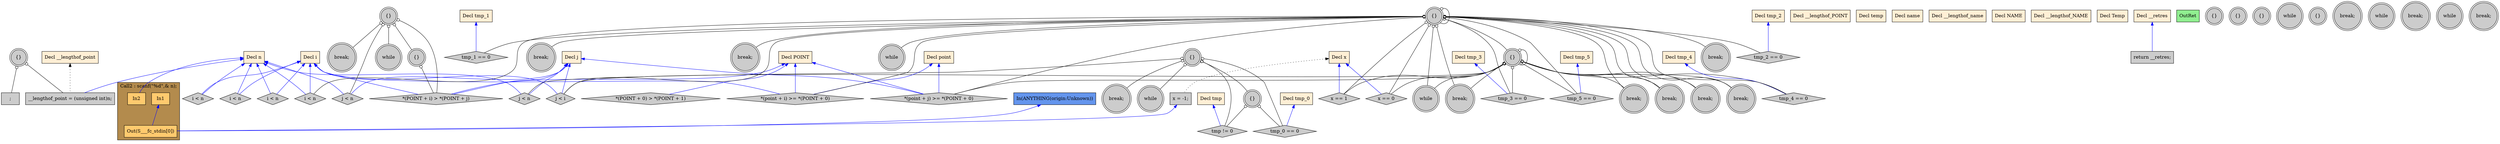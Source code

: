 digraph G {
  rankdir=TB;
  node [style="filled", ];
  64 [label="tmp_1 == 0", fillcolor="#CCCCCC", shape=diamond, ];
  65 [label="while", fillcolor="#CCCCCC", shape=doublecircle, ];
  66 [label="j < i", fillcolor="#CCCCCC", shape=diamond, ];
  2 [label="Decl n", fillcolor="#FFEFD5", shape=box, ];
  67 [label="break;", fillcolor="#CCCCCC", shape=doublecircle, ];
  3 [label="Decl i", fillcolor="#FFEFD5", shape=box, ];
  68 [label="{}", fillcolor="#CCCCCC", shape=doublecircle, ];
  4 [label="Decl j", fillcolor="#FFEFD5", shape=box, ];
  69 [label="tmp_3 == 0", fillcolor="#CCCCCC", shape=diamond, ];
  5 [label="Decl x", fillcolor="#FFEFD5", shape=box, ];
  70 [label="*(point + j) >= *(POINT + 0)", fillcolor="#CCCCCC",
      shape=diamond, ];
  6 [label="Decl point", fillcolor="#FFEFD5", shape=box, ];
  71 [label="tmp_5 == 0", fillcolor="#CCCCCC", shape=diamond, ];
  7 [label="Decl __lengthof_point", fillcolor="#FFEFD5", shape=box, ];
  72 [label="break;", fillcolor="#CCCCCC", shape=doublecircle, ];
  8 [label="Decl POINT", fillcolor="#FFEFD5", shape=box, ];
  73 [label="tmp_4 == 0", fillcolor="#CCCCCC", shape=diamond, ];
  9 [label="Decl __lengthof_POINT", fillcolor="#FFEFD5", shape=box, ];
  74 [label="break;", fillcolor="#CCCCCC", shape=doublecircle, ];
  10 [label="Decl temp", fillcolor="#FFEFD5", shape=box, ];
  75 [label="x == 1", fillcolor="#CCCCCC", shape=diamond, ];
  11 [label="Decl name", fillcolor="#FFEFD5", shape=box, ];
  76 [label="break;", fillcolor="#CCCCCC", shape=doublecircle, ];
  12 [label="Decl __lengthof_name", fillcolor="#FFEFD5", shape=box, ];
  77 [label="x == 0", fillcolor="#CCCCCC", shape=diamond, ];
  13 [label="Decl NAME", fillcolor="#FFEFD5", shape=box, ];
  78 [label="break;", fillcolor="#CCCCCC", shape=doublecircle, ];
  14 [label="Decl __lengthof_NAME", fillcolor="#FFEFD5", shape=box, ];
  79 [label="break;", fillcolor="#CCCCCC", shape=doublecircle, ];
  15 [label="Decl Temp", fillcolor="#FFEFD5", shape=box, ];
  80 [label="break;", fillcolor="#CCCCCC", shape=doublecircle, ];
  16 [label="Decl tmp", fillcolor="#FFEFD5", shape=box, ];
  81 [label="break;", fillcolor="#CCCCCC", shape=doublecircle, ];
  17 [label="Decl tmp_0", fillcolor="#FFEFD5", shape=box, ];
  82 [label="return __retres;", fillcolor="#CCCCCC", shape=box, ];
  18 [label="Decl tmp_1", fillcolor="#FFEFD5", shape=box, ];
  83 [label="OutRet", fillcolor="#90EE90", shape=box, ];
  19 [label="Decl tmp_2", fillcolor="#FFEFD5", shape=box, ];
  84 [label="In(ANYTHING(origin:Unknown))", fillcolor="#6495ED", shape=box, ];
  20 [label="Decl tmp_3", fillcolor="#FFEFD5", shape=box, ];
  21 [label="Decl tmp_4", fillcolor="#FFEFD5", shape=box, ];
  22 [label="Decl tmp_5", fillcolor="#FFEFD5", shape=box, ];
  23 [label="Decl __retres", fillcolor="#FFEFD5", shape=box, ];
  24 [label="x = -1;", fillcolor="#CCCCCC", shape=box, ];
  26 [label="In1", fillcolor="#FFCA6E", shape=box, ];
  27 [label="In2", fillcolor="#FFCA6E", shape=box, ];
  28 [label="Out(S___fc_stdin[0])", fillcolor="#FFCA6E", shape=box, ];
  29 [label="{}", fillcolor="#CCCCCC", shape=doublecircle, ];
  30 [label=";", fillcolor="#CCCCCC", shape=box, ];
  31 [label="__lengthof_point = (unsigned int)n;", fillcolor="#CCCCCC",
      shape=box, ];
  32 [label="{}", fillcolor="#CCCCCC", shape=doublecircle, ];
  33 [label="{}", fillcolor="#CCCCCC", shape=doublecircle, ];
  34 [label="{}", fillcolor="#CCCCCC", shape=doublecircle, ];
  35 [label="while", fillcolor="#CCCCCC", shape=doublecircle, ];
  36 [label="i < n", fillcolor="#CCCCCC", shape=diamond, ];
  37 [label="{}", fillcolor="#CCCCCC", shape=doublecircle, ];
  38 [label="break;", fillcolor="#CCCCCC", shape=doublecircle, ];
  39 [label="while", fillcolor="#CCCCCC", shape=doublecircle, ];
  40 [label="i < n", fillcolor="#CCCCCC", shape=diamond, ];
  41 [label="{}", fillcolor="#CCCCCC", shape=doublecircle, ];
  42 [label="while", fillcolor="#CCCCCC", shape=doublecircle, ];
  43 [label="j < n", fillcolor="#CCCCCC", shape=diamond, ];
  44 [label="break;", fillcolor="#CCCCCC", shape=doublecircle, ];
  45 [label="{}", fillcolor="#CCCCCC", shape=doublecircle, ];
  46 [label="tmp_0 == 0", fillcolor="#CCCCCC", shape=diamond, ];
  47 [label="tmp != 0", fillcolor="#CCCCCC", shape=diamond, ];
  48 [label="break;", fillcolor="#CCCCCC", shape=doublecircle, ];
  49 [label="while", fillcolor="#CCCCCC", shape=doublecircle, ];
  50 [label="i < n", fillcolor="#CCCCCC", shape=diamond, ];
  51 [label="{}", fillcolor="#CCCCCC", shape=doublecircle, ];
  52 [label="while", fillcolor="#CCCCCC", shape=doublecircle, ];
  53 [label="j < n", fillcolor="#CCCCCC", shape=diamond, ];
  54 [label="break;", fillcolor="#CCCCCC", shape=doublecircle, ];
  55 [label="{}", fillcolor="#CCCCCC", shape=doublecircle, ];
  56 [label="*(POINT + i) > *(POINT + j)", fillcolor="#CCCCCC",
      shape=diamond, ];
  57 [label="break;", fillcolor="#CCCCCC", shape=doublecircle, ];
  58 [label="*(POINT + 0) > *(POINT + 1)", fillcolor="#CCCCCC",
      shape=diamond, ];
  59 [label="while", fillcolor="#CCCCCC", shape=doublecircle, ];
  60 [label="i < n", fillcolor="#CCCCCC", shape=diamond, ];
  61 [label="{}", fillcolor="#CCCCCC", shape=doublecircle, ];
  62 [label="*(point + i) >= *(POINT + 0)", fillcolor="#CCCCCC",
      shape=diamond, ];
  63 [label="tmp_2 == 0", fillcolor="#CCCCCC", shape=diamond, ];
  
  subgraph cluster_Call2 { label="Call2 : scanf(\"%d\",& n);";
                           fillcolor="#B38B4D"; style="filled"; 28;27;26;
     };
  
  edge [dir=back, ];
  18 -> 64 [color="#0000FF", ];
  61 -> 64 [color="#000000", arrowtail=odot, ];
  61 -> 65 [color="#000000", arrowtail=odot, ];
  68 -> 65 [color="#000000", arrowtail=odot, ];
  3 -> 66 [color="#0000FF", ];
  4 -> 66 [color="#0000FF", ];
  61 -> 66 [color="#000000", arrowtail=odot, ];
  68 -> 66 [color="#000000", arrowtail=odot, ];
  61 -> 67 [color="#000000", arrowtail=odot, ];
  68 -> 67 [color="#000000", arrowtail=odot, ];
  61 -> 68 [color="#000000", arrowtail=odot, ];
  68 -> 68 [color="#000000", arrowtail=odot, ];
  20 -> 69 [color="#0000FF", ];
  61 -> 69 [color="#000000", arrowtail=odot, ];
  68 -> 69 [color="#000000", arrowtail=odot, ];
  4 -> 70 [color="#0000FF", ];
  6 -> 70 [color="#0000FF", ];
  8 -> 70 [color="#0000FF", ];
  61 -> 70 [color="#000000", arrowtail=odot, ];
  68 -> 70 [color="#000000", arrowtail=odot, ];
  22 -> 71 [color="#0000FF", ];
  61 -> 71 [color="#000000", arrowtail=odot, ];
  68 -> 71 [color="#000000", arrowtail=odot, ];
  61 -> 72 [color="#000000", arrowtail=odot, ];
  68 -> 72 [color="#000000", arrowtail=odot, ];
  21 -> 73 [color="#0000FF", ];
  61 -> 73 [color="#000000", arrowtail=odot, ];
  68 -> 73 [color="#000000", arrowtail=odot, ];
  61 -> 74 [color="#000000", arrowtail=odot, ];
  68 -> 74 [color="#000000", arrowtail=odot, ];
  5 -> 75 [color="#0000FF", ];
  61 -> 75 [color="#000000", arrowtail=odot, ];
  68 -> 75 [color="#000000", arrowtail=odot, ];
  61 -> 76 [color="#000000", arrowtail=odot, ];
  68 -> 76 [color="#000000", arrowtail=odot, ];
  5 -> 77 [color="#0000FF", ];
  61 -> 77 [color="#000000", arrowtail=odot, ];
  68 -> 77 [color="#000000", arrowtail=odot, ];
  61 -> 78 [color="#000000", arrowtail=odot, ];
  68 -> 78 [color="#000000", arrowtail=odot, ];
  61 -> 79 [color="#000000", arrowtail=odot, ];
  61 -> 80 [color="#000000", arrowtail=odot, ];
  61 -> 81 [color="#000000", arrowtail=odot, ];
  23 -> 82 [color="#0000FF", ];
  5 -> 24 [color="#000000", style="dotted", ];
  2 -> 27 [color="#0000FF", ];
  24 -> 28 [color="#0000FF", ];
  26 -> 28 [color="#0000FF", ];
  84 -> 28 [color="#0000FF", ];
  29 -> 30 [color="#000000", arrowtail=odot, ];
  2 -> 31 [color="#0000FF", ];
  7 -> 31 [color="#000000", style="dotted", ];
  29 -> 31 [color="#000000", arrowtail=odot, ];
  2 -> 36 [color="#0000FF", ];
  3 -> 36 [color="#0000FF", ];
  2 -> 40 [color="#0000FF", ];
  3 -> 40 [color="#0000FF", ];
  41 -> 42 [color="#000000", arrowtail=odot, ];
  2 -> 43 [color="#0000FF", ];
  4 -> 43 [color="#0000FF", ];
  41 -> 43 [color="#000000", arrowtail=odot, ];
  41 -> 44 [color="#000000", arrowtail=odot, ];
  41 -> 45 [color="#000000", arrowtail=odot, ];
  17 -> 46 [color="#0000FF", ];
  41 -> 46 [color="#000000", arrowtail=odot, ];
  45 -> 46 [color="#000000", arrowtail=odot, ];
  16 -> 47 [color="#0000FF", ];
  41 -> 47 [color="#000000", arrowtail=odot, ];
  45 -> 47 [color="#000000", arrowtail=odot, ];
  2 -> 50 [color="#0000FF", ];
  3 -> 50 [color="#0000FF", ];
  51 -> 52 [color="#000000", arrowtail=odot, ];
  2 -> 53 [color="#0000FF", ];
  4 -> 53 [color="#0000FF", ];
  51 -> 53 [color="#000000", arrowtail=odot, ];
  51 -> 54 [color="#000000", arrowtail=odot, ];
  51 -> 55 [color="#000000", arrowtail=odot, ];
  3 -> 56 [color="#0000FF", ];
  4 -> 56 [color="#0000FF", ];
  8 -> 56 [color="#0000FF", ];
  51 -> 56 [color="#000000", arrowtail=odot, ];
  55 -> 56 [color="#000000", arrowtail=odot, ];
  8 -> 58 [color="#0000FF", ];
  61 -> 59 [color="#000000", arrowtail=odot, ];
  2 -> 60 [color="#0000FF", ];
  3 -> 60 [color="#0000FF", ];
  61 -> 60 [color="#000000", arrowtail=odot, ];
  61 -> 61 [color="#000000", arrowtail=odot, ];
  3 -> 62 [color="#0000FF", ];
  6 -> 62 [color="#0000FF", ];
  8 -> 62 [color="#0000FF", ];
  61 -> 62 [color="#000000", arrowtail=odot, ];
  19 -> 63 [color="#0000FF", ];
  61 -> 63 [color="#000000", arrowtail=odot, ];
  
  }